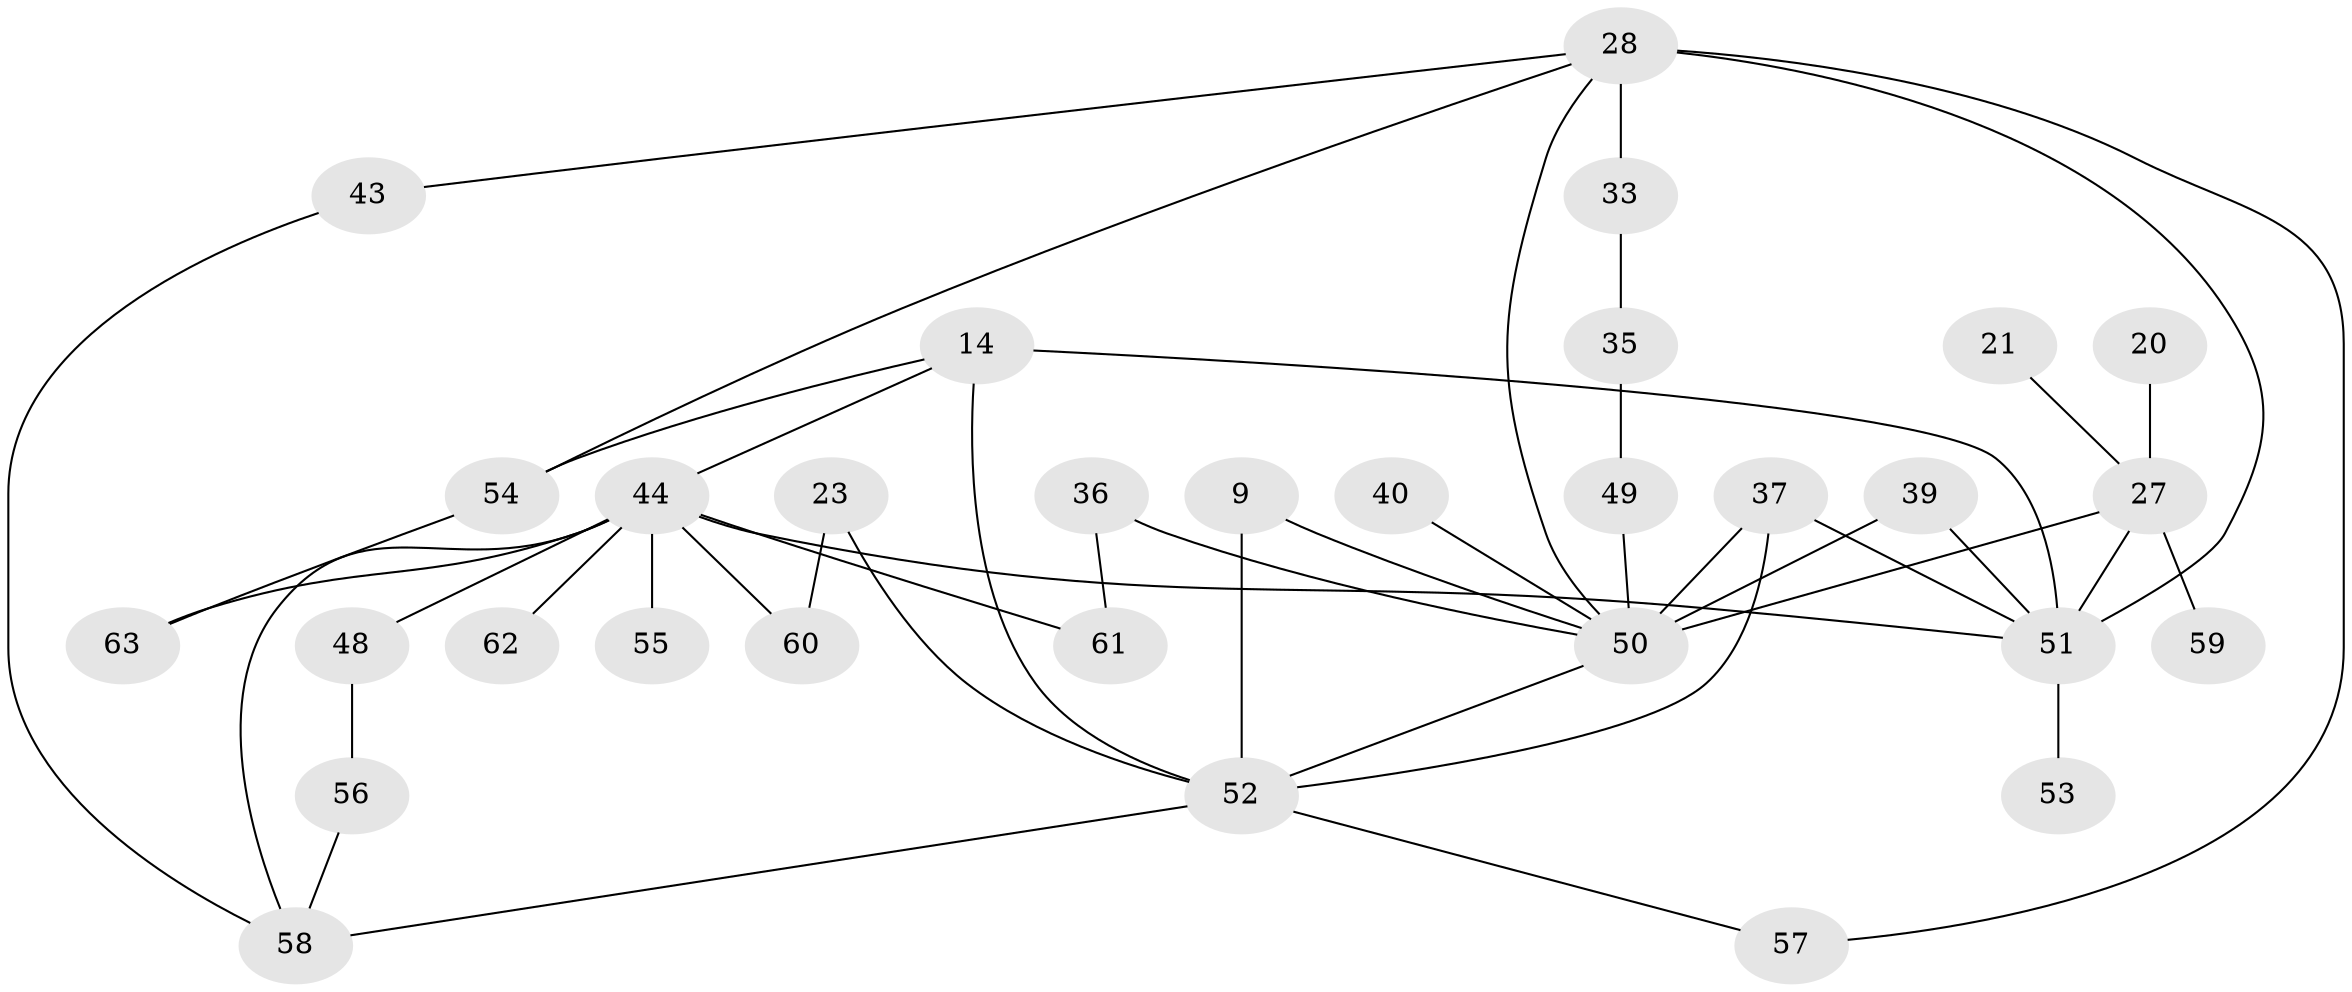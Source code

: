 // original degree distribution, {8: 0.015873015873015872, 5: 0.09523809523809523, 3: 0.2857142857142857, 4: 0.07936507936507936, 2: 0.3333333333333333, 6: 0.031746031746031744, 1: 0.15873015873015872}
// Generated by graph-tools (version 1.1) at 2025/42/03/09/25 04:42:31]
// undirected, 31 vertices, 46 edges
graph export_dot {
graph [start="1"]
  node [color=gray90,style=filled];
  9;
  14 [super="+2"];
  20;
  21;
  23;
  27 [super="+17+19"];
  28 [super="+6"];
  33;
  35;
  36;
  37 [super="+31+30+16"];
  39;
  40;
  43;
  44 [super="+32+41"];
  48;
  49;
  50 [super="+26+46"];
  51 [super="+45+34"];
  52 [super="+7+10"];
  53;
  54 [super="+47"];
  55;
  56;
  57 [super="+42"];
  58 [super="+11"];
  59;
  60;
  61;
  62;
  63;
  9 -- 52 [weight=2];
  9 -- 50;
  14 -- 52 [weight=2];
  14 -- 44;
  14 -- 51;
  14 -- 54;
  20 -- 27;
  21 -- 27;
  23 -- 60;
  23 -- 52;
  27 -- 50 [weight=3];
  27 -- 51 [weight=3];
  27 -- 59;
  28 -- 43;
  28 -- 33;
  28 -- 50;
  28 -- 51 [weight=2];
  28 -- 57;
  28 -- 54;
  33 -- 35;
  35 -- 49;
  36 -- 61;
  36 -- 50;
  37 -- 50 [weight=2];
  37 -- 52 [weight=2];
  37 -- 51;
  39 -- 50;
  39 -- 51;
  40 -- 50;
  43 -- 58;
  44 -- 63 [weight=2];
  44 -- 61;
  44 -- 55;
  44 -- 60;
  44 -- 48;
  44 -- 62;
  44 -- 51;
  44 -- 58;
  48 -- 56;
  49 -- 50;
  50 -- 52;
  51 -- 53;
  52 -- 57;
  52 -- 58;
  54 -- 63;
  56 -- 58;
}
